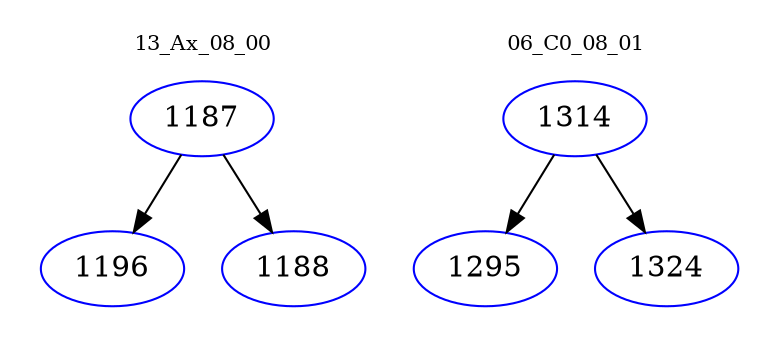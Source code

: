 digraph{
subgraph cluster_0 {
color = white
label = "13_Ax_08_00";
fontsize=10;
T0_1187 [label="1187", color="blue"]
T0_1187 -> T0_1196 [color="black"]
T0_1196 [label="1196", color="blue"]
T0_1187 -> T0_1188 [color="black"]
T0_1188 [label="1188", color="blue"]
}
subgraph cluster_1 {
color = white
label = "06_C0_08_01";
fontsize=10;
T1_1314 [label="1314", color="blue"]
T1_1314 -> T1_1295 [color="black"]
T1_1295 [label="1295", color="blue"]
T1_1314 -> T1_1324 [color="black"]
T1_1324 [label="1324", color="blue"]
}
}
